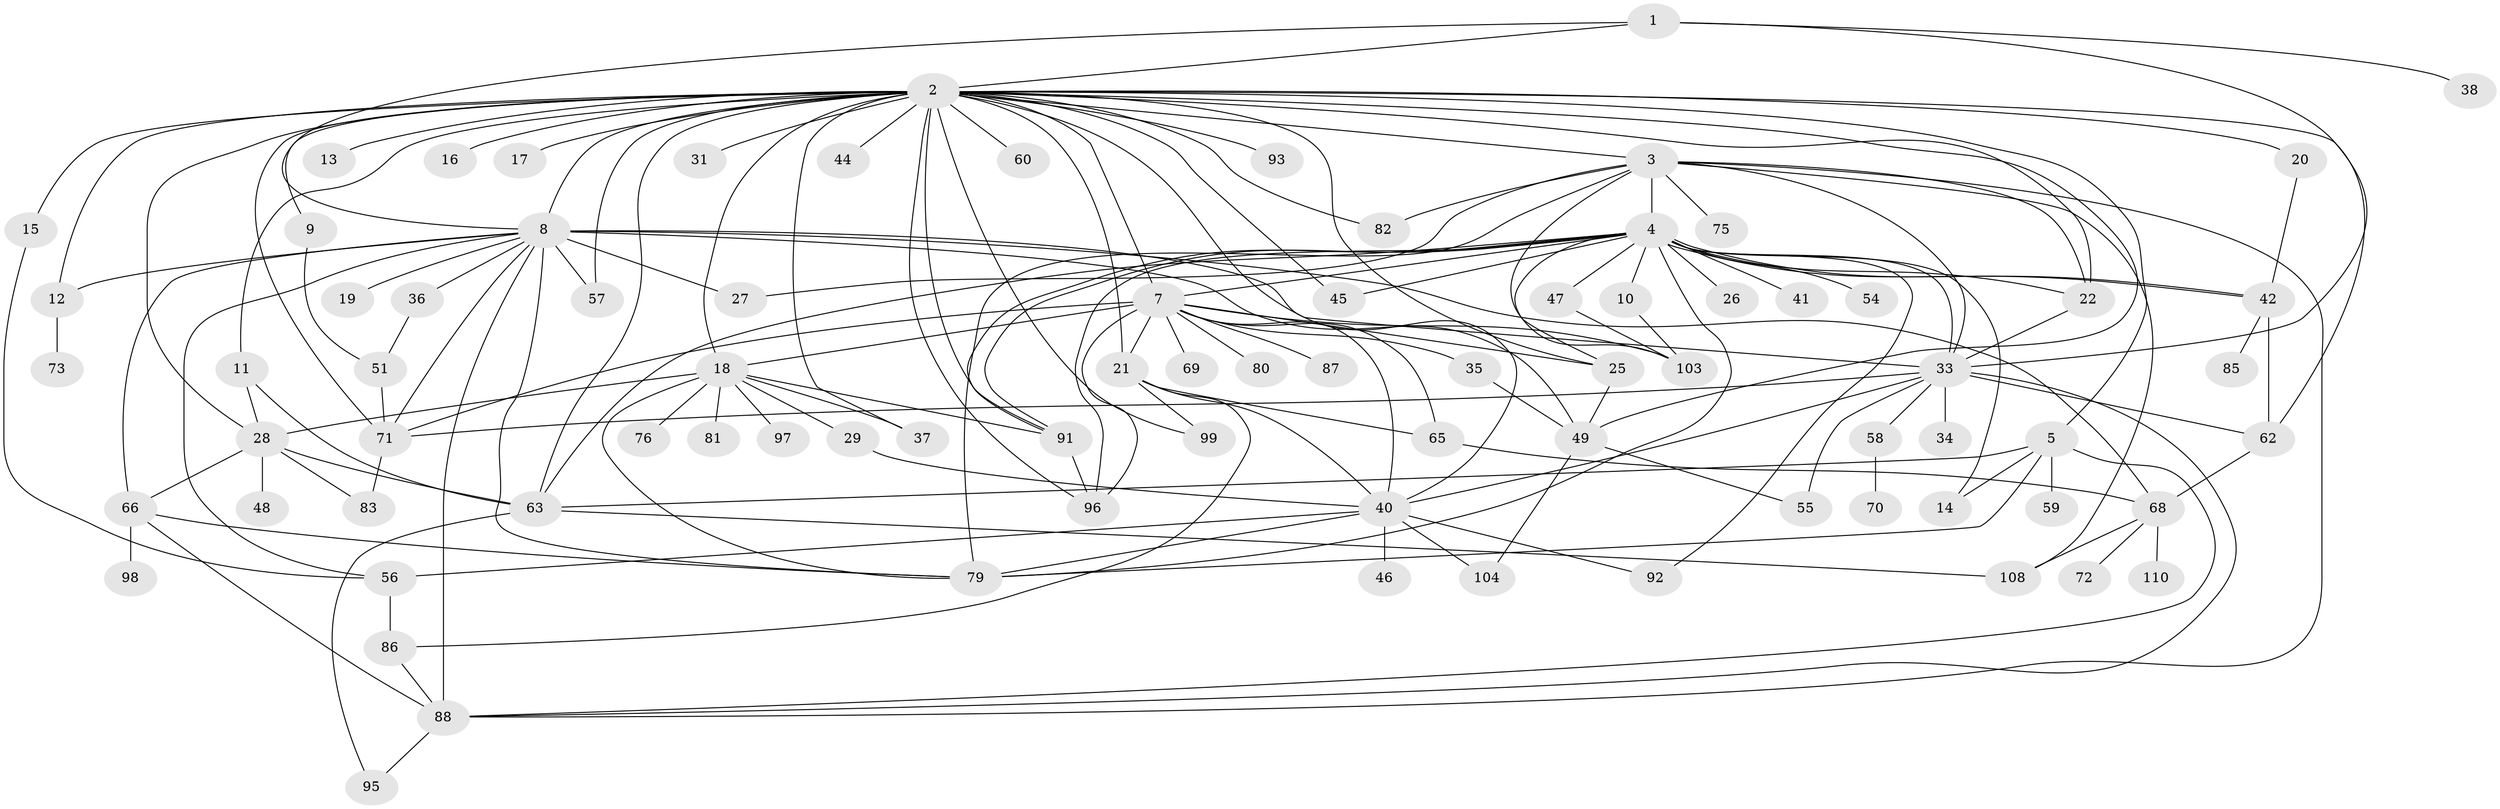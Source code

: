 // Generated by graph-tools (version 1.1) at 2025/52/02/27/25 19:52:00]
// undirected, 83 vertices, 158 edges
graph export_dot {
graph [start="1"]
  node [color=gray90,style=filled];
  1;
  2 [super="+6"];
  3 [super="+30"];
  4 [super="+106"];
  5;
  7 [super="+23"];
  8 [super="+39"];
  9 [super="+53"];
  10;
  11;
  12;
  13 [super="+100"];
  14;
  15 [super="+24"];
  16;
  17;
  18 [super="+67"];
  19;
  20 [super="+32"];
  21 [super="+64"];
  22 [super="+77"];
  25 [super="+50"];
  26;
  27 [super="+89"];
  28;
  29;
  31;
  33 [super="+43"];
  34;
  35;
  36;
  37;
  38;
  40 [super="+61"];
  41;
  42 [super="+78"];
  44;
  45;
  46;
  47 [super="+52"];
  48;
  49 [super="+109"];
  51 [super="+105"];
  54;
  55;
  56;
  57;
  58;
  59;
  60;
  62;
  63 [super="+102"];
  65 [super="+90"];
  66;
  68;
  69;
  70;
  71 [super="+74"];
  72;
  73;
  75;
  76;
  79 [super="+84"];
  80;
  81;
  82;
  83;
  85;
  86 [super="+111"];
  87;
  88 [super="+101"];
  91 [super="+94"];
  92;
  93;
  95;
  96 [super="+107"];
  97;
  98;
  99;
  103;
  104;
  108;
  110;
  1 -- 2;
  1 -- 8;
  1 -- 38;
  1 -- 33;
  2 -- 3;
  2 -- 5;
  2 -- 8 [weight=2];
  2 -- 9;
  2 -- 15;
  2 -- 16;
  2 -- 20 [weight=2];
  2 -- 31;
  2 -- 37;
  2 -- 45;
  2 -- 57;
  2 -- 62 [weight=2];
  2 -- 63;
  2 -- 96;
  2 -- 7;
  2 -- 71;
  2 -- 11;
  2 -- 12;
  2 -- 13;
  2 -- 17;
  2 -- 18;
  2 -- 82;
  2 -- 28;
  2 -- 93;
  2 -- 99;
  2 -- 44;
  2 -- 60;
  2 -- 40;
  2 -- 22;
  2 -- 49;
  2 -- 21;
  2 -- 25;
  2 -- 91;
  3 -- 4;
  3 -- 22;
  3 -- 75;
  3 -- 103;
  3 -- 82;
  3 -- 88;
  3 -- 108;
  3 -- 27;
  3 -- 33;
  3 -- 79;
  4 -- 10;
  4 -- 14;
  4 -- 22 [weight=2];
  4 -- 26;
  4 -- 33;
  4 -- 41;
  4 -- 42;
  4 -- 42;
  4 -- 45;
  4 -- 47;
  4 -- 54;
  4 -- 79;
  4 -- 91;
  4 -- 91;
  4 -- 92;
  4 -- 96;
  4 -- 7;
  4 -- 63 [weight=2];
  4 -- 25;
  5 -- 14;
  5 -- 59;
  5 -- 79;
  5 -- 63;
  5 -- 88;
  7 -- 21 [weight=2];
  7 -- 25;
  7 -- 35;
  7 -- 69;
  7 -- 80;
  7 -- 87;
  7 -- 96;
  7 -- 103;
  7 -- 65;
  7 -- 18;
  7 -- 71;
  7 -- 40 [weight=2];
  8 -- 12;
  8 -- 19;
  8 -- 27;
  8 -- 33;
  8 -- 36;
  8 -- 49 [weight=2];
  8 -- 57;
  8 -- 66;
  8 -- 88;
  8 -- 68;
  8 -- 56;
  8 -- 79;
  8 -- 71;
  9 -- 51;
  10 -- 103;
  11 -- 28;
  11 -- 63;
  12 -- 73;
  15 -- 56;
  18 -- 29;
  18 -- 37;
  18 -- 76;
  18 -- 79;
  18 -- 91;
  18 -- 81;
  18 -- 28;
  18 -- 97;
  20 -- 42;
  21 -- 65;
  21 -- 99;
  21 -- 40;
  21 -- 86;
  22 -- 33;
  25 -- 49;
  28 -- 48;
  28 -- 66;
  28 -- 83;
  28 -- 63;
  29 -- 40;
  33 -- 34;
  33 -- 40;
  33 -- 55;
  33 -- 58;
  33 -- 71;
  33 -- 88;
  33 -- 62;
  35 -- 49;
  36 -- 51;
  40 -- 46;
  40 -- 92;
  40 -- 104;
  40 -- 56;
  40 -- 79;
  42 -- 62;
  42 -- 85;
  47 -- 103;
  49 -- 55;
  49 -- 104;
  51 -- 71;
  56 -- 86;
  58 -- 70;
  62 -- 68;
  63 -- 108;
  63 -- 95;
  65 -- 68;
  66 -- 79;
  66 -- 88;
  66 -- 98;
  68 -- 72;
  68 -- 108;
  68 -- 110;
  71 -- 83;
  86 -- 88;
  88 -- 95;
  91 -- 96;
}
